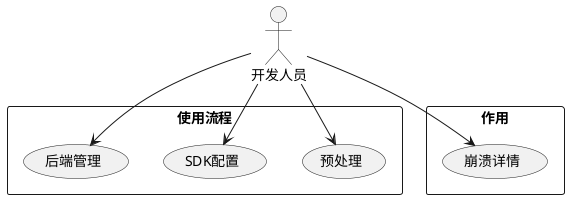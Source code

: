 @startuml
'https://plantuml.com/use-case-diagram

:开发人员: as Dev

rectangle 使用流程 {
Dev --> (预处理)
Dev --> (SDK配置)
Dev --> (后端管理)
}
rectangle 作用 {
Dev --> (崩溃详情)
}
@enduml